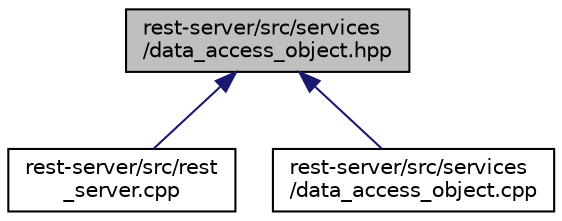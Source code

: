 digraph "rest-server/src/services/data_access_object.hpp"
{
 // LATEX_PDF_SIZE
  edge [fontname="Helvetica",fontsize="10",labelfontname="Helvetica",labelfontsize="10"];
  node [fontname="Helvetica",fontsize="10",shape=record];
  Node6 [label="rest-server/src/services\l/data_access_object.hpp",height=0.2,width=0.4,color="black", fillcolor="grey75", style="filled", fontcolor="black",tooltip="A DAO for users."];
  Node6 -> Node7 [dir="back",color="midnightblue",fontsize="10",style="solid",fontname="Helvetica"];
  Node7 [label="rest-server/src/rest\l_server.cpp",height=0.2,width=0.4,color="black", fillcolor="white", style="filled",URL="$rest__server_8cpp.html",tooltip=" "];
  Node6 -> Node8 [dir="back",color="midnightblue",fontsize="10",style="solid",fontname="Helvetica"];
  Node8 [label="rest-server/src/services\l/data_access_object.cpp",height=0.2,width=0.4,color="black", fillcolor="white", style="filled",URL="$data__access__object_8cpp.html",tooltip="Implements the DataAccessObject."];
}
